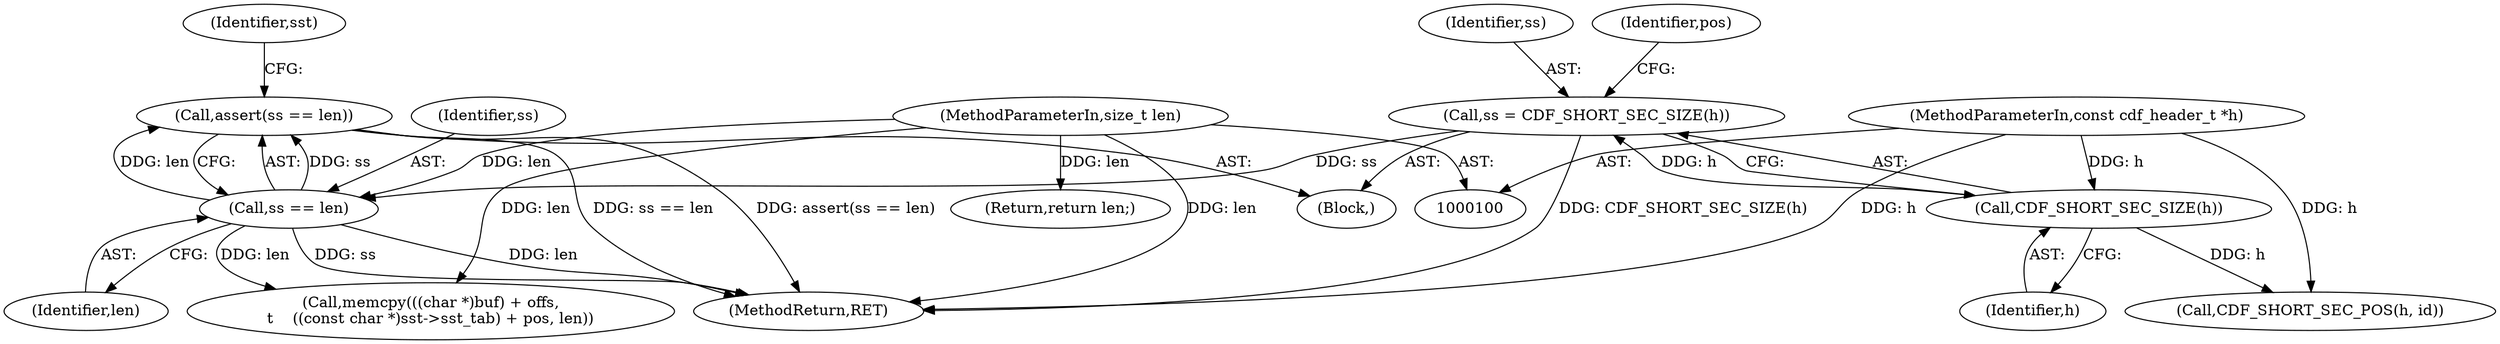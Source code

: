 digraph "0_file_1859fdb4e67c49c463c4e0078054335cd46ba295_1@API" {
"1000119" [label="(Call,assert(ss == len))"];
"1000120" [label="(Call,ss == len)"];
"1000109" [label="(Call,ss = CDF_SHORT_SEC_SIZE(h))"];
"1000111" [label="(Call,CDF_SHORT_SEC_SIZE(h))"];
"1000105" [label="(MethodParameterIn,const cdf_header_t *h)"];
"1000104" [label="(MethodParameterIn,size_t len)"];
"1000145" [label="(Call,memcpy(((char *)buf) + offs,\n\t    ((const char *)sst->sst_tab) + pos, len))"];
"1000122" [label="(Identifier,len)"];
"1000109" [label="(Call,ss = CDF_SHORT_SEC_SIZE(h))"];
"1000116" [label="(Call,CDF_SHORT_SEC_POS(h, id))"];
"1000112" [label="(Identifier,h)"];
"1000107" [label="(Block,)"];
"1000121" [label="(Identifier,ss)"];
"1000115" [label="(Identifier,pos)"];
"1000119" [label="(Call,assert(ss == len))"];
"1000105" [label="(MethodParameterIn,const cdf_header_t *h)"];
"1000104" [label="(MethodParameterIn,size_t len)"];
"1000161" [label="(MethodReturn,RET)"];
"1000126" [label="(Identifier,sst)"];
"1000120" [label="(Call,ss == len)"];
"1000159" [label="(Return,return len;)"];
"1000111" [label="(Call,CDF_SHORT_SEC_SIZE(h))"];
"1000110" [label="(Identifier,ss)"];
"1000119" -> "1000107"  [label="AST: "];
"1000119" -> "1000120"  [label="CFG: "];
"1000120" -> "1000119"  [label="AST: "];
"1000126" -> "1000119"  [label="CFG: "];
"1000119" -> "1000161"  [label="DDG: assert(ss == len)"];
"1000119" -> "1000161"  [label="DDG: ss == len"];
"1000120" -> "1000119"  [label="DDG: ss"];
"1000120" -> "1000119"  [label="DDG: len"];
"1000120" -> "1000122"  [label="CFG: "];
"1000121" -> "1000120"  [label="AST: "];
"1000122" -> "1000120"  [label="AST: "];
"1000120" -> "1000161"  [label="DDG: ss"];
"1000120" -> "1000161"  [label="DDG: len"];
"1000109" -> "1000120"  [label="DDG: ss"];
"1000104" -> "1000120"  [label="DDG: len"];
"1000120" -> "1000145"  [label="DDG: len"];
"1000109" -> "1000107"  [label="AST: "];
"1000109" -> "1000111"  [label="CFG: "];
"1000110" -> "1000109"  [label="AST: "];
"1000111" -> "1000109"  [label="AST: "];
"1000115" -> "1000109"  [label="CFG: "];
"1000109" -> "1000161"  [label="DDG: CDF_SHORT_SEC_SIZE(h)"];
"1000111" -> "1000109"  [label="DDG: h"];
"1000111" -> "1000112"  [label="CFG: "];
"1000112" -> "1000111"  [label="AST: "];
"1000105" -> "1000111"  [label="DDG: h"];
"1000111" -> "1000116"  [label="DDG: h"];
"1000105" -> "1000100"  [label="AST: "];
"1000105" -> "1000161"  [label="DDG: h"];
"1000105" -> "1000116"  [label="DDG: h"];
"1000104" -> "1000100"  [label="AST: "];
"1000104" -> "1000161"  [label="DDG: len"];
"1000104" -> "1000145"  [label="DDG: len"];
"1000104" -> "1000159"  [label="DDG: len"];
}
